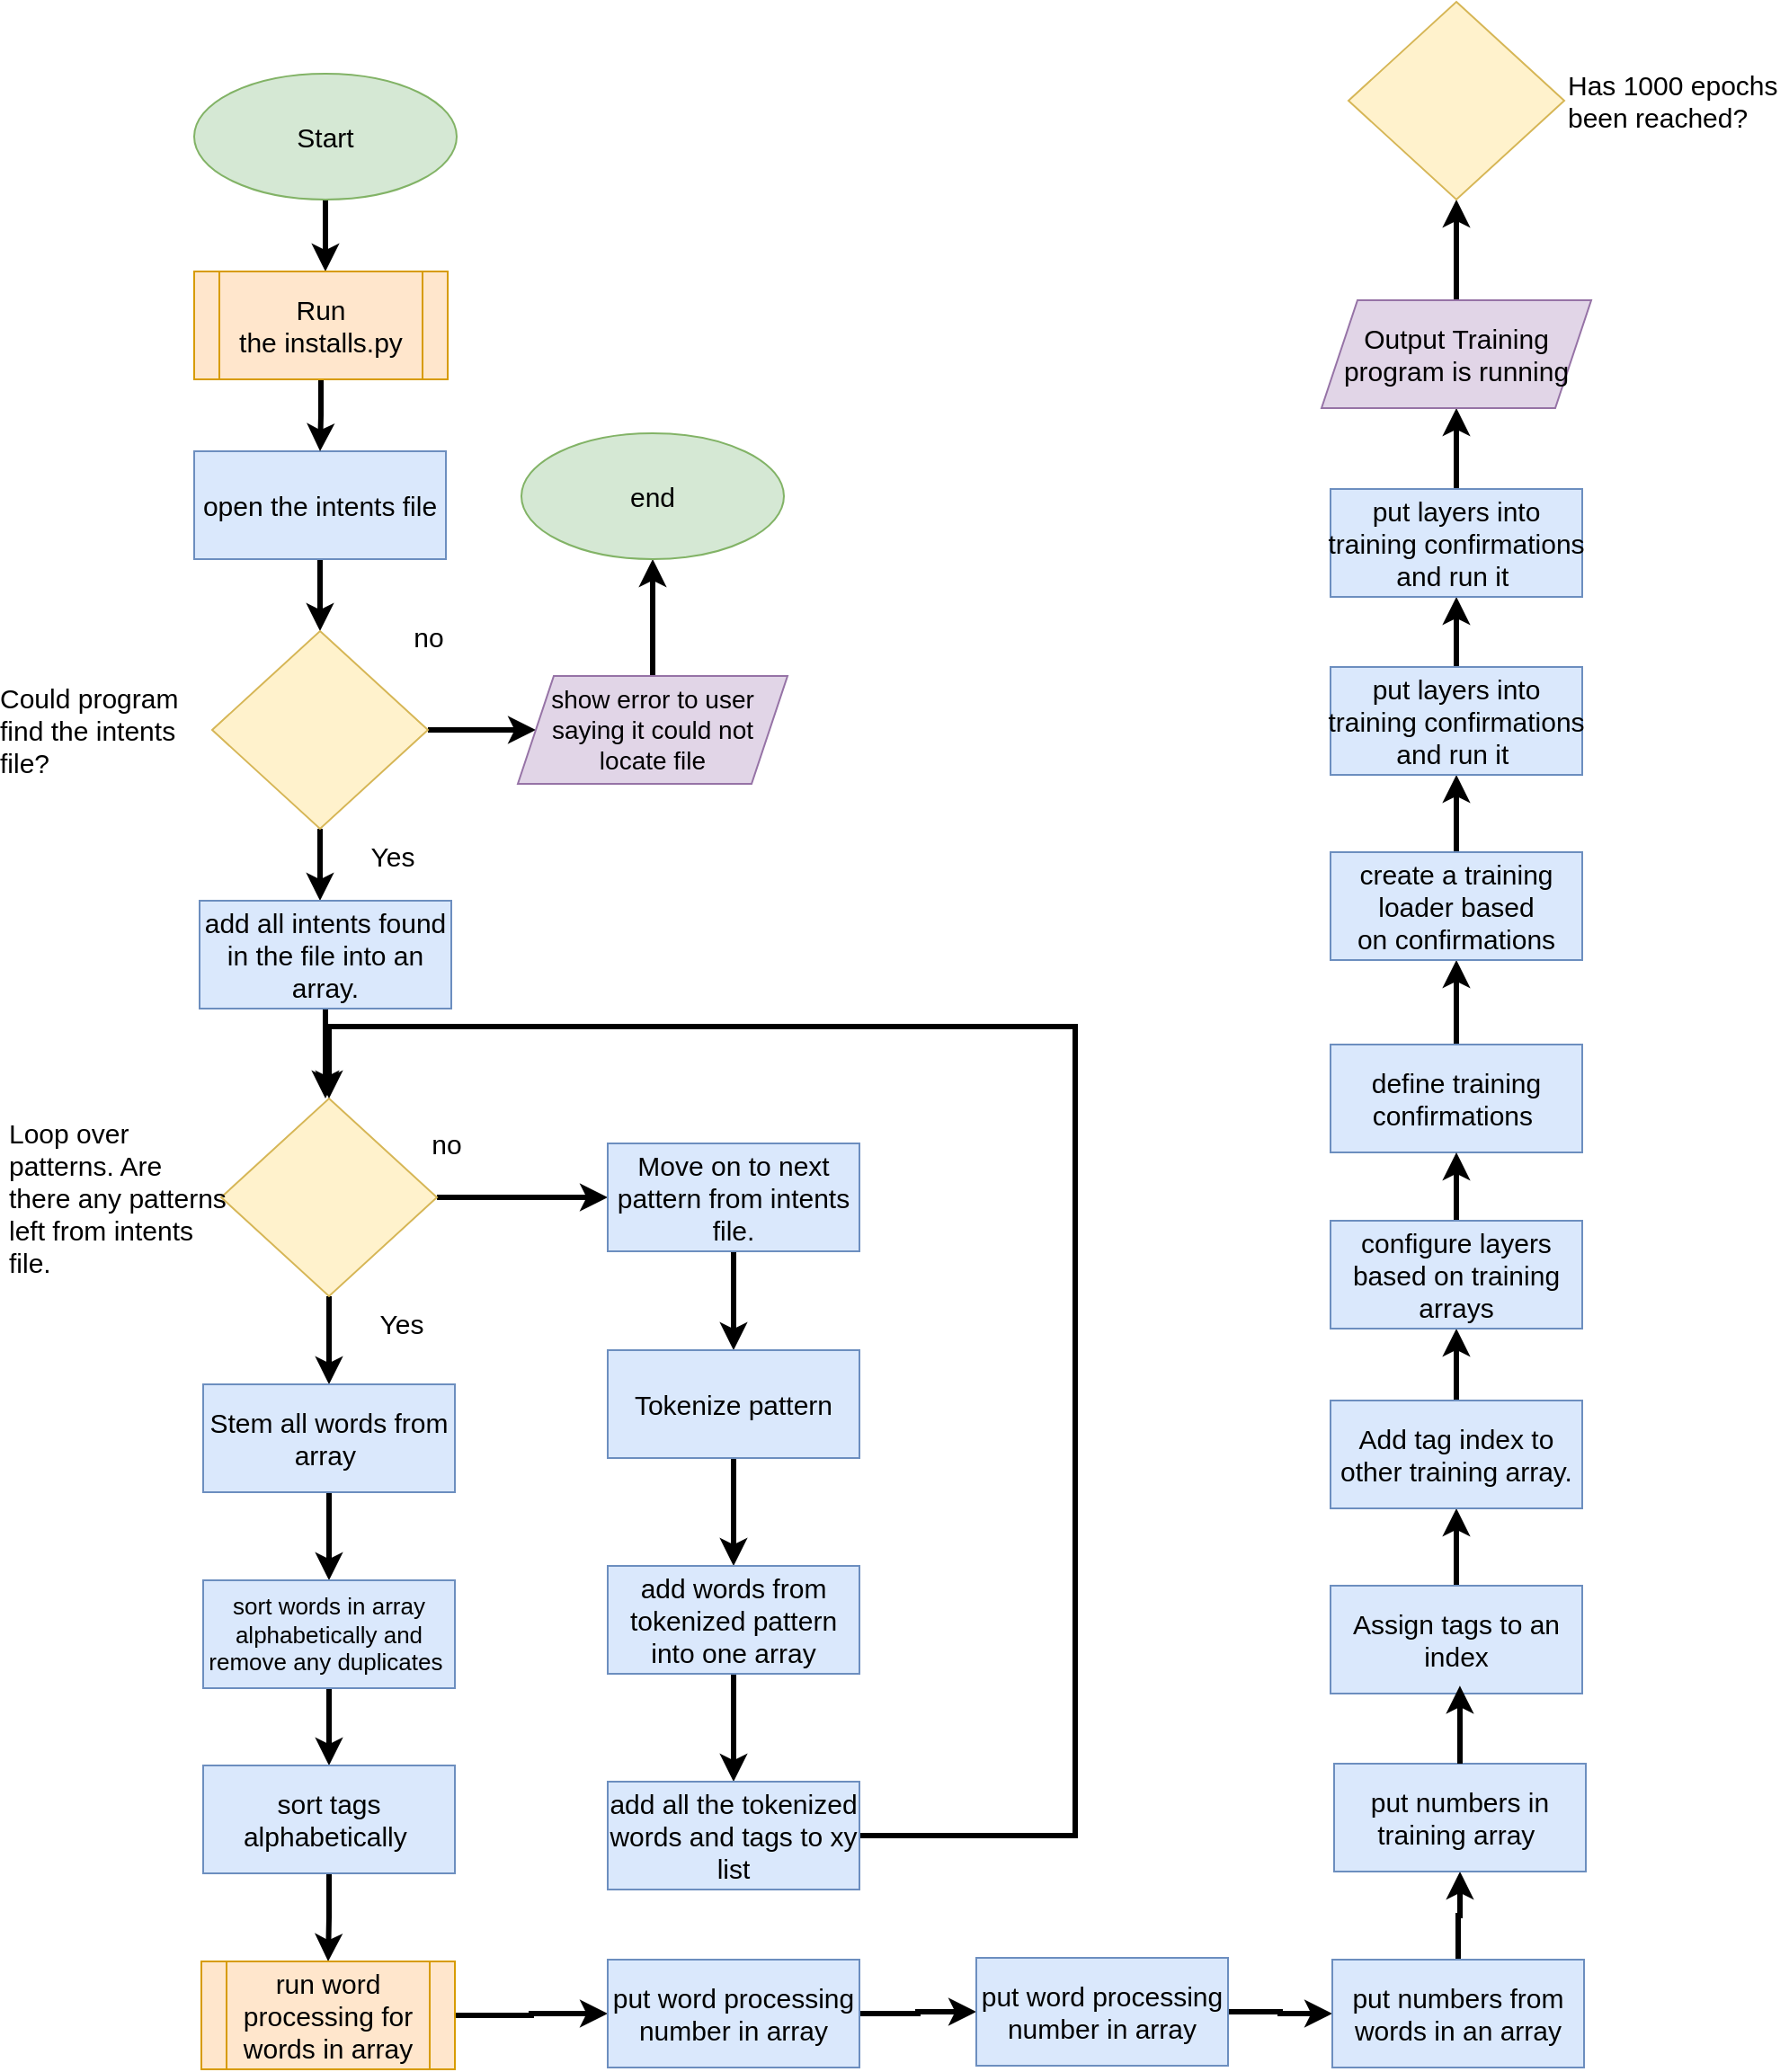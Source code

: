 <mxfile version="24.3.0" type="device">
  <diagram name="Page-1" id="EZdkC9e9c0LD5u9Oa954">
    <mxGraphModel dx="1468" dy="858" grid="1" gridSize="10" guides="0" tooltips="1" connect="1" arrows="1" fold="1" page="1" pageScale="1" pageWidth="827" pageHeight="1169" math="0" shadow="0">
      <root>
        <mxCell id="0" />
        <mxCell id="1" parent="0" />
        <mxCell id="d-5au6aOCy3gzfB2CsG_-3" style="edgeStyle=orthogonalEdgeStyle;rounded=0;orthogonalLoop=1;jettySize=auto;html=1;strokeWidth=3;" parent="1" source="d-5au6aOCy3gzfB2CsG_-1" edge="1">
          <mxGeometry relative="1" as="geometry">
            <mxPoint x="213" y="160" as="targetPoint" />
          </mxGeometry>
        </mxCell>
        <mxCell id="d-5au6aOCy3gzfB2CsG_-1" value="&lt;font style=&quot;font-size: 15px;&quot;&gt;Start&lt;/font&gt;" style="ellipse;whiteSpace=wrap;html=1;fillColor=#d5e8d4;strokeColor=#82b366;" parent="1" vertex="1">
          <mxGeometry x="140" y="50" width="146" height="70" as="geometry" />
        </mxCell>
        <mxCell id="d-5au6aOCy3gzfB2CsG_-11" style="edgeStyle=orthogonalEdgeStyle;rounded=0;orthogonalLoop=1;jettySize=auto;html=1;strokeColor=default;strokeWidth=3;align=center;verticalAlign=middle;fontFamily=Helvetica;fontSize=12;fontColor=default;labelBackgroundColor=default;endArrow=classic;" parent="1" source="d-5au6aOCy3gzfB2CsG_-4" target="d-5au6aOCy3gzfB2CsG_-10" edge="1">
          <mxGeometry relative="1" as="geometry" />
        </mxCell>
        <mxCell id="d-5au6aOCy3gzfB2CsG_-4" value="&lt;span style=&quot;font-size: 15px;&quot;&gt;open the intents file&lt;/span&gt;" style="rounded=0;whiteSpace=wrap;html=1;fillColor=#dae8fc;strokeColor=#6c8ebf;" parent="1" vertex="1">
          <mxGeometry x="140" y="260" width="140" height="60" as="geometry" />
        </mxCell>
        <mxCell id="d-5au6aOCy3gzfB2CsG_-7" style="edgeStyle=orthogonalEdgeStyle;rounded=0;orthogonalLoop=1;jettySize=auto;html=1;strokeColor=default;strokeWidth=3;align=center;verticalAlign=middle;fontFamily=Helvetica;fontSize=11;fontColor=default;labelBackgroundColor=default;endArrow=classic;" parent="1" source="d-5au6aOCy3gzfB2CsG_-5" target="d-5au6aOCy3gzfB2CsG_-4" edge="1">
          <mxGeometry relative="1" as="geometry" />
        </mxCell>
        <mxCell id="d-5au6aOCy3gzfB2CsG_-5" value="&lt;span style=&quot;font-size: 15px;&quot;&gt;Run the&amp;nbsp;installs.py&lt;/span&gt;" style="shape=process;whiteSpace=wrap;html=1;backgroundOutline=1;fillColor=#ffe6cc;strokeColor=#d79b00;" parent="1" vertex="1">
          <mxGeometry x="140" y="160" width="141" height="60" as="geometry" />
        </mxCell>
        <mxCell id="d-5au6aOCy3gzfB2CsG_-13" style="edgeStyle=orthogonalEdgeStyle;rounded=0;orthogonalLoop=1;jettySize=auto;html=1;strokeColor=default;strokeWidth=3;align=center;verticalAlign=middle;fontFamily=Helvetica;fontSize=12;fontColor=default;labelBackgroundColor=default;endArrow=classic;" parent="1" source="d-5au6aOCy3gzfB2CsG_-10" target="d-5au6aOCy3gzfB2CsG_-12" edge="1">
          <mxGeometry relative="1" as="geometry" />
        </mxCell>
        <mxCell id="d-5au6aOCy3gzfB2CsG_-20" style="edgeStyle=orthogonalEdgeStyle;rounded=0;orthogonalLoop=1;jettySize=auto;html=1;strokeColor=default;strokeWidth=3;align=center;verticalAlign=middle;fontFamily=Helvetica;fontSize=12;fontColor=default;labelBackgroundColor=default;endArrow=classic;" parent="1" source="d-5au6aOCy3gzfB2CsG_-10" edge="1">
          <mxGeometry relative="1" as="geometry">
            <mxPoint x="210" y="510" as="targetPoint" />
          </mxGeometry>
        </mxCell>
        <mxCell id="d-5au6aOCy3gzfB2CsG_-10" value="&lt;font style=&quot;font-size: 15px;&quot;&gt;Could program find the intents file?&lt;/font&gt;" style="rhombus;whiteSpace=wrap;html=1;rounded=0;strokeColor=#d6b656;align=left;verticalAlign=middle;fontFamily=Helvetica;fontSize=12;fillColor=#fff2cc;labelPosition=left;verticalLabelPosition=middle;" parent="1" vertex="1">
          <mxGeometry x="150" y="360" width="120" height="110" as="geometry" />
        </mxCell>
        <mxCell id="d-5au6aOCy3gzfB2CsG_-17" style="edgeStyle=orthogonalEdgeStyle;rounded=0;orthogonalLoop=1;jettySize=auto;html=1;strokeColor=default;strokeWidth=3;align=center;verticalAlign=middle;fontFamily=Helvetica;fontSize=12;fontColor=default;labelBackgroundColor=default;endArrow=classic;" parent="1" source="d-5au6aOCy3gzfB2CsG_-12" target="d-5au6aOCy3gzfB2CsG_-16" edge="1">
          <mxGeometry relative="1" as="geometry" />
        </mxCell>
        <mxCell id="d-5au6aOCy3gzfB2CsG_-12" value="&lt;font style=&quot;font-size: 14px;&quot;&gt;show error to user saying it could not locate file&lt;/font&gt;" style="shape=parallelogram;perimeter=parallelogramPerimeter;whiteSpace=wrap;html=1;fixedSize=1;rounded=0;strokeColor=#9673a6;align=center;verticalAlign=middle;fontFamily=Helvetica;fontSize=12;fillColor=#e1d5e7;" parent="1" vertex="1">
          <mxGeometry x="320" y="385" width="150" height="60" as="geometry" />
        </mxCell>
        <mxCell id="d-5au6aOCy3gzfB2CsG_-14" value="&lt;font style=&quot;font-size: 15px;&quot;&gt;no&lt;/font&gt;" style="text;html=1;align=center;verticalAlign=middle;resizable=0;points=[];autosize=1;strokeColor=none;fillColor=none;fontFamily=Helvetica;fontSize=12;fontColor=default;" parent="1" vertex="1">
          <mxGeometry x="250" y="348" width="40" height="30" as="geometry" />
        </mxCell>
        <mxCell id="d-5au6aOCy3gzfB2CsG_-16" value="&lt;span style=&quot;font-size: 15px;&quot;&gt;end&lt;/span&gt;" style="ellipse;whiteSpace=wrap;html=1;fillColor=#d5e8d4;strokeColor=#82b366;" parent="1" vertex="1">
          <mxGeometry x="322" y="250" width="146" height="70" as="geometry" />
        </mxCell>
        <mxCell id="d-5au6aOCy3gzfB2CsG_-21" value="&lt;span style=&quot;font-size: 15px;&quot;&gt;Yes&lt;/span&gt;" style="text;html=1;align=center;verticalAlign=middle;resizable=0;points=[];autosize=1;strokeColor=none;fillColor=none;fontFamily=Helvetica;fontSize=12;fontColor=default;" parent="1" vertex="1">
          <mxGeometry x="225" y="470" width="50" height="30" as="geometry" />
        </mxCell>
        <mxCell id="d-5au6aOCy3gzfB2CsG_-24" style="edgeStyle=orthogonalEdgeStyle;rounded=0;orthogonalLoop=1;jettySize=auto;html=1;strokeColor=default;strokeWidth=3;align=center;verticalAlign=middle;fontFamily=Helvetica;fontSize=12;fontColor=default;labelBackgroundColor=default;endArrow=classic;" parent="1" source="d-5au6aOCy3gzfB2CsG_-22" edge="1">
          <mxGeometry relative="1" as="geometry">
            <mxPoint x="213" y="620" as="targetPoint" />
          </mxGeometry>
        </mxCell>
        <mxCell id="d-5au6aOCy3gzfB2CsG_-22" value="&lt;span style=&quot;font-size: 15px;&quot;&gt;add all intents found in the file into an array.&lt;/span&gt;" style="rounded=0;whiteSpace=wrap;html=1;fillColor=#dae8fc;strokeColor=#6c8ebf;" parent="1" vertex="1">
          <mxGeometry x="143" y="510" width="140" height="60" as="geometry" />
        </mxCell>
        <mxCell id="d-5au6aOCy3gzfB2CsG_-27" style="edgeStyle=orthogonalEdgeStyle;rounded=0;orthogonalLoop=1;jettySize=auto;html=1;strokeColor=default;strokeWidth=3;align=center;verticalAlign=middle;fontFamily=Helvetica;fontSize=12;fontColor=default;labelBackgroundColor=default;endArrow=classic;" parent="1" source="d-5au6aOCy3gzfB2CsG_-25" target="d-5au6aOCy3gzfB2CsG_-26" edge="1">
          <mxGeometry relative="1" as="geometry" />
        </mxCell>
        <mxCell id="d-5au6aOCy3gzfB2CsG_-38" style="edgeStyle=orthogonalEdgeStyle;rounded=0;orthogonalLoop=1;jettySize=auto;html=1;strokeColor=default;strokeWidth=3;align=center;verticalAlign=middle;fontFamily=Helvetica;fontSize=12;fontColor=default;labelBackgroundColor=default;endArrow=classic;" parent="1" source="d-5au6aOCy3gzfB2CsG_-25" target="d-5au6aOCy3gzfB2CsG_-36" edge="1">
          <mxGeometry relative="1" as="geometry" />
        </mxCell>
        <mxCell id="d-5au6aOCy3gzfB2CsG_-25" value="&lt;span style=&quot;font-size: 15px;&quot;&gt;Loop over patterns. Are there any patterns left from intents file.&lt;/span&gt;" style="rhombus;whiteSpace=wrap;html=1;rounded=0;strokeColor=#d6b656;align=left;verticalAlign=middle;fontFamily=Helvetica;fontSize=12;fillColor=#fff2cc;labelPosition=left;verticalLabelPosition=middle;" parent="1" vertex="1">
          <mxGeometry x="155" y="620" width="120" height="110" as="geometry" />
        </mxCell>
        <mxCell id="d-5au6aOCy3gzfB2CsG_-29" style="edgeStyle=orthogonalEdgeStyle;rounded=0;orthogonalLoop=1;jettySize=auto;html=1;entryX=0.5;entryY=0;entryDx=0;entryDy=0;strokeColor=default;strokeWidth=3;align=center;verticalAlign=middle;fontFamily=Helvetica;fontSize=12;fontColor=default;labelBackgroundColor=default;endArrow=classic;" parent="1" source="d-5au6aOCy3gzfB2CsG_-26" target="d-5au6aOCy3gzfB2CsG_-28" edge="1">
          <mxGeometry relative="1" as="geometry" />
        </mxCell>
        <mxCell id="d-5au6aOCy3gzfB2CsG_-26" value="&lt;span style=&quot;font-size: 15px;&quot;&gt;Move on to next pattern from intents file.&lt;/span&gt;" style="rounded=0;whiteSpace=wrap;html=1;fillColor=#dae8fc;strokeColor=#6c8ebf;" parent="1" vertex="1">
          <mxGeometry x="370" y="645" width="140" height="60" as="geometry" />
        </mxCell>
        <mxCell id="d-5au6aOCy3gzfB2CsG_-31" style="edgeStyle=orthogonalEdgeStyle;rounded=0;orthogonalLoop=1;jettySize=auto;html=1;strokeColor=default;strokeWidth=3;align=center;verticalAlign=middle;fontFamily=Helvetica;fontSize=12;fontColor=default;labelBackgroundColor=default;endArrow=classic;" parent="1" source="d-5au6aOCy3gzfB2CsG_-28" target="d-5au6aOCy3gzfB2CsG_-30" edge="1">
          <mxGeometry relative="1" as="geometry" />
        </mxCell>
        <mxCell id="d-5au6aOCy3gzfB2CsG_-28" value="&lt;span style=&quot;font-size: 15px;&quot;&gt;Tokenize pattern&lt;/span&gt;" style="rounded=0;whiteSpace=wrap;html=1;fillColor=#dae8fc;strokeColor=#6c8ebf;" parent="1" vertex="1">
          <mxGeometry x="370" y="760" width="140" height="60" as="geometry" />
        </mxCell>
        <mxCell id="d-5au6aOCy3gzfB2CsG_-34" style="edgeStyle=orthogonalEdgeStyle;rounded=0;orthogonalLoop=1;jettySize=auto;html=1;strokeColor=default;strokeWidth=3;align=center;verticalAlign=middle;fontFamily=Helvetica;fontSize=12;fontColor=default;labelBackgroundColor=default;endArrow=classic;" parent="1" source="d-5au6aOCy3gzfB2CsG_-30" target="d-5au6aOCy3gzfB2CsG_-33" edge="1">
          <mxGeometry relative="1" as="geometry" />
        </mxCell>
        <mxCell id="d-5au6aOCy3gzfB2CsG_-30" value="&lt;span style=&quot;font-size: 15px;&quot;&gt;add words from tokenized pattern into one array&lt;/span&gt;" style="rounded=0;whiteSpace=wrap;html=1;fillColor=#dae8fc;strokeColor=#6c8ebf;" parent="1" vertex="1">
          <mxGeometry x="370" y="880" width="140" height="60" as="geometry" />
        </mxCell>
        <mxCell id="d-5au6aOCy3gzfB2CsG_-32" value="&lt;font style=&quot;font-size: 15px;&quot;&gt;no&lt;/font&gt;" style="text;html=1;align=center;verticalAlign=middle;resizable=0;points=[];autosize=1;strokeColor=none;fillColor=none;fontFamily=Helvetica;fontSize=12;fontColor=default;" parent="1" vertex="1">
          <mxGeometry x="260" y="630" width="40" height="30" as="geometry" />
        </mxCell>
        <mxCell id="d-5au6aOCy3gzfB2CsG_-35" style="edgeStyle=orthogonalEdgeStyle;rounded=0;orthogonalLoop=1;jettySize=auto;html=1;entryX=0.5;entryY=0;entryDx=0;entryDy=0;strokeColor=default;strokeWidth=3;align=center;verticalAlign=middle;fontFamily=Helvetica;fontSize=12;fontColor=default;labelBackgroundColor=default;endArrow=classic;" parent="1" source="d-5au6aOCy3gzfB2CsG_-33" target="d-5au6aOCy3gzfB2CsG_-25" edge="1">
          <mxGeometry relative="1" as="geometry">
            <Array as="points">
              <mxPoint x="630" y="1030" />
              <mxPoint x="630" y="580" />
              <mxPoint x="215" y="580" />
            </Array>
          </mxGeometry>
        </mxCell>
        <mxCell id="d-5au6aOCy3gzfB2CsG_-33" value="&lt;span style=&quot;font-size: 15px;&quot;&gt;add all the tokenized words and tags to xy list&lt;/span&gt;" style="rounded=0;whiteSpace=wrap;html=1;fillColor=#dae8fc;strokeColor=#6c8ebf;" parent="1" vertex="1">
          <mxGeometry x="370" y="1000" width="140" height="60" as="geometry" />
        </mxCell>
        <mxCell id="d-5au6aOCy3gzfB2CsG_-42" style="edgeStyle=orthogonalEdgeStyle;rounded=0;orthogonalLoop=1;jettySize=auto;html=1;strokeColor=default;strokeWidth=3;align=center;verticalAlign=middle;fontFamily=Helvetica;fontSize=12;fontColor=default;labelBackgroundColor=default;endArrow=classic;" parent="1" source="d-5au6aOCy3gzfB2CsG_-36" target="d-5au6aOCy3gzfB2CsG_-40" edge="1">
          <mxGeometry relative="1" as="geometry" />
        </mxCell>
        <mxCell id="d-5au6aOCy3gzfB2CsG_-36" value="&lt;span style=&quot;font-size: 15px;&quot;&gt;Stem all words from array&amp;nbsp;&lt;/span&gt;" style="rounded=0;whiteSpace=wrap;html=1;fillColor=#dae8fc;strokeColor=#6c8ebf;" parent="1" vertex="1">
          <mxGeometry x="145" y="779" width="140" height="60" as="geometry" />
        </mxCell>
        <mxCell id="d-5au6aOCy3gzfB2CsG_-39" value="&lt;span style=&quot;font-size: 15px;&quot;&gt;Yes&lt;/span&gt;" style="text;html=1;align=center;verticalAlign=middle;resizable=0;points=[];autosize=1;strokeColor=none;fillColor=none;fontFamily=Helvetica;fontSize=12;fontColor=default;" parent="1" vertex="1">
          <mxGeometry x="230" y="730" width="50" height="30" as="geometry" />
        </mxCell>
        <mxCell id="d-5au6aOCy3gzfB2CsG_-44" style="edgeStyle=orthogonalEdgeStyle;rounded=0;orthogonalLoop=1;jettySize=auto;html=1;strokeColor=default;strokeWidth=3;align=center;verticalAlign=middle;fontFamily=Helvetica;fontSize=12;fontColor=default;labelBackgroundColor=default;endArrow=classic;" parent="1" source="d-5au6aOCy3gzfB2CsG_-40" target="d-5au6aOCy3gzfB2CsG_-43" edge="1">
          <mxGeometry relative="1" as="geometry" />
        </mxCell>
        <mxCell id="d-5au6aOCy3gzfB2CsG_-40" value="&lt;font style=&quot;font-size: 13px;&quot;&gt;sort words in array alphabetically and remove any duplicates&amp;nbsp;&lt;/font&gt;" style="rounded=0;whiteSpace=wrap;html=1;fillColor=#dae8fc;strokeColor=#6c8ebf;" parent="1" vertex="1">
          <mxGeometry x="145" y="888" width="140" height="60" as="geometry" />
        </mxCell>
        <mxCell id="d-5au6aOCy3gzfB2CsG_-46" style="edgeStyle=orthogonalEdgeStyle;rounded=0;orthogonalLoop=1;jettySize=auto;html=1;strokeColor=default;strokeWidth=3;align=center;verticalAlign=middle;fontFamily=Helvetica;fontSize=12;fontColor=default;labelBackgroundColor=default;endArrow=classic;" parent="1" source="d-5au6aOCy3gzfB2CsG_-43" target="d-5au6aOCy3gzfB2CsG_-45" edge="1">
          <mxGeometry relative="1" as="geometry" />
        </mxCell>
        <mxCell id="d-5au6aOCy3gzfB2CsG_-43" value="&lt;font style=&quot;font-size: 15px;&quot;&gt;sort tags alphabetically&amp;nbsp;&lt;/font&gt;" style="rounded=0;whiteSpace=wrap;html=1;fillColor=#dae8fc;strokeColor=#6c8ebf;" parent="1" vertex="1">
          <mxGeometry x="145" y="991" width="140" height="60" as="geometry" />
        </mxCell>
        <mxCell id="d-5au6aOCy3gzfB2CsG_-51" style="edgeStyle=orthogonalEdgeStyle;rounded=0;orthogonalLoop=1;jettySize=auto;html=1;strokeColor=default;strokeWidth=3;align=center;verticalAlign=middle;fontFamily=Helvetica;fontSize=12;fontColor=default;labelBackgroundColor=default;endArrow=classic;" parent="1" source="d-5au6aOCy3gzfB2CsG_-45" target="d-5au6aOCy3gzfB2CsG_-47" edge="1">
          <mxGeometry relative="1" as="geometry" />
        </mxCell>
        <mxCell id="d-5au6aOCy3gzfB2CsG_-45" value="&lt;span style=&quot;font-size: 15px;&quot;&gt;run word processing for words in array&lt;/span&gt;" style="shape=process;whiteSpace=wrap;html=1;backgroundOutline=1;fillColor=#ffe6cc;strokeColor=#d79b00;" parent="1" vertex="1">
          <mxGeometry x="144" y="1100" width="141" height="60" as="geometry" />
        </mxCell>
        <mxCell id="d-5au6aOCy3gzfB2CsG_-52" value="" style="edgeStyle=orthogonalEdgeStyle;rounded=0;orthogonalLoop=1;jettySize=auto;html=1;strokeColor=default;strokeWidth=3;align=center;verticalAlign=middle;fontFamily=Helvetica;fontSize=12;fontColor=default;labelBackgroundColor=default;endArrow=classic;" parent="1" source="d-5au6aOCy3gzfB2CsG_-47" target="d-5au6aOCy3gzfB2CsG_-49" edge="1">
          <mxGeometry relative="1" as="geometry" />
        </mxCell>
        <mxCell id="d-5au6aOCy3gzfB2CsG_-47" value="&lt;span style=&quot;font-size: 15px;&quot;&gt;put word processing number in array&lt;/span&gt;" style="rounded=0;whiteSpace=wrap;html=1;fillColor=#dae8fc;strokeColor=#6c8ebf;" parent="1" vertex="1">
          <mxGeometry x="370" y="1099" width="140" height="60" as="geometry" />
        </mxCell>
        <mxCell id="d-5au6aOCy3gzfB2CsG_-54" style="edgeStyle=orthogonalEdgeStyle;rounded=0;orthogonalLoop=1;jettySize=auto;html=1;strokeColor=default;strokeWidth=3;align=center;verticalAlign=middle;fontFamily=Helvetica;fontSize=12;fontColor=default;labelBackgroundColor=default;endArrow=classic;" parent="1" source="d-5au6aOCy3gzfB2CsG_-49" target="d-5au6aOCy3gzfB2CsG_-53" edge="1">
          <mxGeometry relative="1" as="geometry" />
        </mxCell>
        <mxCell id="d-5au6aOCy3gzfB2CsG_-49" value="&lt;span style=&quot;font-size: 15px;&quot;&gt;put word processing number in array&lt;/span&gt;" style="rounded=0;whiteSpace=wrap;html=1;fillColor=#dae8fc;strokeColor=#6c8ebf;" parent="1" vertex="1">
          <mxGeometry x="575" y="1098" width="140" height="60" as="geometry" />
        </mxCell>
        <mxCell id="G8sHn2Yi3jDlpyJJfTSS-2" style="edgeStyle=orthogonalEdgeStyle;rounded=0;orthogonalLoop=1;jettySize=auto;html=1;strokeWidth=3;" edge="1" parent="1" source="d-5au6aOCy3gzfB2CsG_-53" target="G8sHn2Yi3jDlpyJJfTSS-1">
          <mxGeometry relative="1" as="geometry" />
        </mxCell>
        <mxCell id="d-5au6aOCy3gzfB2CsG_-53" value="&lt;span style=&quot;font-size: 15px;&quot;&gt;put numbers from words in an array&lt;/span&gt;" style="rounded=0;whiteSpace=wrap;html=1;fillColor=#dae8fc;strokeColor=#6c8ebf;" parent="1" vertex="1">
          <mxGeometry x="773" y="1099" width="140" height="60" as="geometry" />
        </mxCell>
        <mxCell id="G8sHn2Yi3jDlpyJJfTSS-1" value="&lt;span style=&quot;font-size: 15px;&quot;&gt;put numbers in training array&amp;nbsp;&lt;/span&gt;" style="rounded=0;whiteSpace=wrap;html=1;fillColor=#dae8fc;strokeColor=#6c8ebf;" vertex="1" parent="1">
          <mxGeometry x="774" y="990" width="140" height="60" as="geometry" />
        </mxCell>
        <mxCell id="G8sHn2Yi3jDlpyJJfTSS-6" style="edgeStyle=orthogonalEdgeStyle;rounded=0;orthogonalLoop=1;jettySize=auto;html=1;strokeWidth=3;" edge="1" parent="1" source="G8sHn2Yi3jDlpyJJfTSS-3" target="G8sHn2Yi3jDlpyJJfTSS-5">
          <mxGeometry relative="1" as="geometry" />
        </mxCell>
        <mxCell id="G8sHn2Yi3jDlpyJJfTSS-3" value="&lt;span style=&quot;font-size: 15px;&quot;&gt;Assign tags to an index&lt;/span&gt;" style="rounded=0;whiteSpace=wrap;html=1;fillColor=#dae8fc;strokeColor=#6c8ebf;" vertex="1" parent="1">
          <mxGeometry x="772" y="891" width="140" height="60" as="geometry" />
        </mxCell>
        <mxCell id="G8sHn2Yi3jDlpyJJfTSS-4" style="edgeStyle=orthogonalEdgeStyle;rounded=0;orthogonalLoop=1;jettySize=auto;html=1;entryX=0.514;entryY=0.928;entryDx=0;entryDy=0;entryPerimeter=0;strokeWidth=3;" edge="1" parent="1" source="G8sHn2Yi3jDlpyJJfTSS-1" target="G8sHn2Yi3jDlpyJJfTSS-3">
          <mxGeometry relative="1" as="geometry" />
        </mxCell>
        <mxCell id="G8sHn2Yi3jDlpyJJfTSS-17" value="" style="edgeStyle=orthogonalEdgeStyle;rounded=0;orthogonalLoop=1;jettySize=auto;html=1;strokeWidth=3;" edge="1" parent="1" source="G8sHn2Yi3jDlpyJJfTSS-5" target="G8sHn2Yi3jDlpyJJfTSS-15">
          <mxGeometry relative="1" as="geometry" />
        </mxCell>
        <mxCell id="G8sHn2Yi3jDlpyJJfTSS-5" value="&lt;span style=&quot;font-size: 15px;&quot;&gt;Add tag index to other training array.&lt;/span&gt;" style="rounded=0;whiteSpace=wrap;html=1;fillColor=#dae8fc;strokeColor=#6c8ebf;" vertex="1" parent="1">
          <mxGeometry x="772" y="788" width="140" height="60" as="geometry" />
        </mxCell>
        <mxCell id="G8sHn2Yi3jDlpyJJfTSS-12" value="" style="edgeStyle=orthogonalEdgeStyle;rounded=0;orthogonalLoop=1;jettySize=auto;html=1;strokeWidth=3;" edge="1" parent="1" source="G8sHn2Yi3jDlpyJJfTSS-9" target="G8sHn2Yi3jDlpyJJfTSS-11">
          <mxGeometry relative="1" as="geometry" />
        </mxCell>
        <mxCell id="G8sHn2Yi3jDlpyJJfTSS-9" value="&lt;span style=&quot;font-size: 15px;&quot;&gt;define training confirmations&amp;nbsp;&lt;/span&gt;" style="rounded=0;whiteSpace=wrap;html=1;fillColor=#dae8fc;strokeColor=#6c8ebf;" vertex="1" parent="1">
          <mxGeometry x="772" y="590" width="140" height="60" as="geometry" />
        </mxCell>
        <mxCell id="G8sHn2Yi3jDlpyJJfTSS-14" value="" style="edgeStyle=orthogonalEdgeStyle;rounded=0;orthogonalLoop=1;jettySize=auto;html=1;strokeWidth=3;" edge="1" parent="1" source="G8sHn2Yi3jDlpyJJfTSS-11" target="G8sHn2Yi3jDlpyJJfTSS-13">
          <mxGeometry relative="1" as="geometry" />
        </mxCell>
        <mxCell id="G8sHn2Yi3jDlpyJJfTSS-11" value="&lt;span style=&quot;font-size: 15px;&quot;&gt;create a training loader based on&amp;nbsp;&lt;/span&gt;&lt;span style=&quot;font-size: 15px;&quot;&gt;confirmations&lt;/span&gt;" style="rounded=0;whiteSpace=wrap;html=1;fillColor=#dae8fc;strokeColor=#6c8ebf;" vertex="1" parent="1">
          <mxGeometry x="772" y="483" width="140" height="60" as="geometry" />
        </mxCell>
        <mxCell id="G8sHn2Yi3jDlpyJJfTSS-19" value="" style="edgeStyle=orthogonalEdgeStyle;rounded=0;orthogonalLoop=1;jettySize=auto;html=1;strokeWidth=3;" edge="1" parent="1" source="G8sHn2Yi3jDlpyJJfTSS-13" target="G8sHn2Yi3jDlpyJJfTSS-18">
          <mxGeometry relative="1" as="geometry" />
        </mxCell>
        <mxCell id="G8sHn2Yi3jDlpyJJfTSS-13" value="&lt;span style=&quot;font-size: 15px;&quot;&gt;put layers into training&amp;nbsp;&lt;/span&gt;&lt;span style=&quot;font-size: 15px; background-color: initial;&quot;&gt;confirmations and run it&amp;nbsp;&lt;/span&gt;" style="rounded=0;whiteSpace=wrap;html=1;fillColor=#dae8fc;strokeColor=#6c8ebf;" vertex="1" parent="1">
          <mxGeometry x="772" y="380" width="140" height="60" as="geometry" />
        </mxCell>
        <mxCell id="G8sHn2Yi3jDlpyJJfTSS-16" value="" style="edgeStyle=orthogonalEdgeStyle;rounded=0;orthogonalLoop=1;jettySize=auto;html=1;strokeWidth=3;" edge="1" parent="1" source="G8sHn2Yi3jDlpyJJfTSS-15" target="G8sHn2Yi3jDlpyJJfTSS-9">
          <mxGeometry relative="1" as="geometry" />
        </mxCell>
        <mxCell id="G8sHn2Yi3jDlpyJJfTSS-15" value="&lt;span style=&quot;font-size: 15px;&quot;&gt;configure layers based on training arrays&lt;/span&gt;" style="rounded=0;whiteSpace=wrap;html=1;fillColor=#dae8fc;strokeColor=#6c8ebf;" vertex="1" parent="1">
          <mxGeometry x="772" y="688" width="140" height="60" as="geometry" />
        </mxCell>
        <mxCell id="G8sHn2Yi3jDlpyJJfTSS-21" value="" style="edgeStyle=orthogonalEdgeStyle;rounded=0;orthogonalLoop=1;jettySize=auto;html=1;strokeWidth=3;" edge="1" parent="1" source="G8sHn2Yi3jDlpyJJfTSS-18" target="G8sHn2Yi3jDlpyJJfTSS-20">
          <mxGeometry relative="1" as="geometry" />
        </mxCell>
        <mxCell id="G8sHn2Yi3jDlpyJJfTSS-18" value="&lt;span style=&quot;font-size: 15px;&quot;&gt;put layers into training&amp;nbsp;&lt;/span&gt;&lt;span style=&quot;font-size: 15px; background-color: initial;&quot;&gt;confirmations and run it&amp;nbsp;&lt;/span&gt;" style="rounded=0;whiteSpace=wrap;html=1;fillColor=#dae8fc;strokeColor=#6c8ebf;" vertex="1" parent="1">
          <mxGeometry x="772" y="281" width="140" height="60" as="geometry" />
        </mxCell>
        <mxCell id="G8sHn2Yi3jDlpyJJfTSS-26" value="" style="edgeStyle=orthogonalEdgeStyle;rounded=0;orthogonalLoop=1;jettySize=auto;html=1;fontSize=15;strokeWidth=3;" edge="1" parent="1" source="G8sHn2Yi3jDlpyJJfTSS-20" target="G8sHn2Yi3jDlpyJJfTSS-22">
          <mxGeometry relative="1" as="geometry" />
        </mxCell>
        <mxCell id="G8sHn2Yi3jDlpyJJfTSS-20" value="&lt;font style=&quot;font-size: 15px;&quot; face=&quot;Helvetica&quot;&gt;&lt;span style=&quot;&quot;&gt;Output&amp;nbsp;&lt;/span&gt;&lt;span style=&quot;&quot;&gt;Training program is running&lt;/span&gt;&lt;/font&gt;" style="shape=parallelogram;perimeter=parallelogramPerimeter;whiteSpace=wrap;html=1;fixedSize=1;rounded=0;strokeColor=#9673a6;align=center;verticalAlign=middle;fontFamily=Helvetica;fontSize=12;fillColor=#e1d5e7;" vertex="1" parent="1">
          <mxGeometry x="767" y="176" width="150" height="60" as="geometry" />
        </mxCell>
        <mxCell id="G8sHn2Yi3jDlpyJJfTSS-22" value="&lt;span style=&quot;font-size: 15px;&quot;&gt;Has 1000 epochs been reached?&lt;/span&gt;" style="rhombus;whiteSpace=wrap;html=1;rounded=0;strokeColor=#d6b656;align=left;verticalAlign=middle;fontFamily=Helvetica;fontSize=12;fillColor=#fff2cc;labelPosition=right;verticalLabelPosition=middle;" vertex="1" parent="1">
          <mxGeometry x="782" y="10" width="120" height="110" as="geometry" />
        </mxCell>
      </root>
    </mxGraphModel>
  </diagram>
</mxfile>
